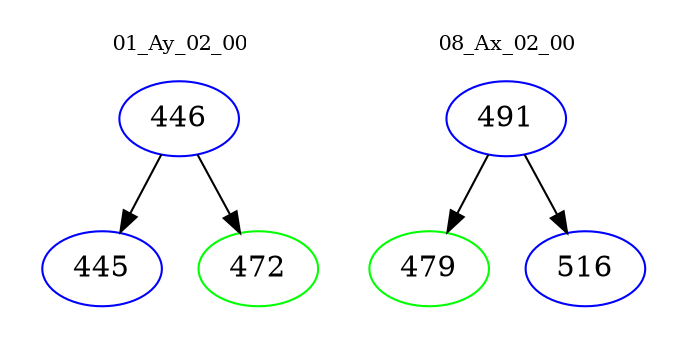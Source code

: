 digraph{
subgraph cluster_0 {
color = white
label = "01_Ay_02_00";
fontsize=10;
T0_446 [label="446", color="blue"]
T0_446 -> T0_445 [color="black"]
T0_445 [label="445", color="blue"]
T0_446 -> T0_472 [color="black"]
T0_472 [label="472", color="green"]
}
subgraph cluster_1 {
color = white
label = "08_Ax_02_00";
fontsize=10;
T1_491 [label="491", color="blue"]
T1_491 -> T1_479 [color="black"]
T1_479 [label="479", color="green"]
T1_491 -> T1_516 [color="black"]
T1_516 [label="516", color="blue"]
}
}
